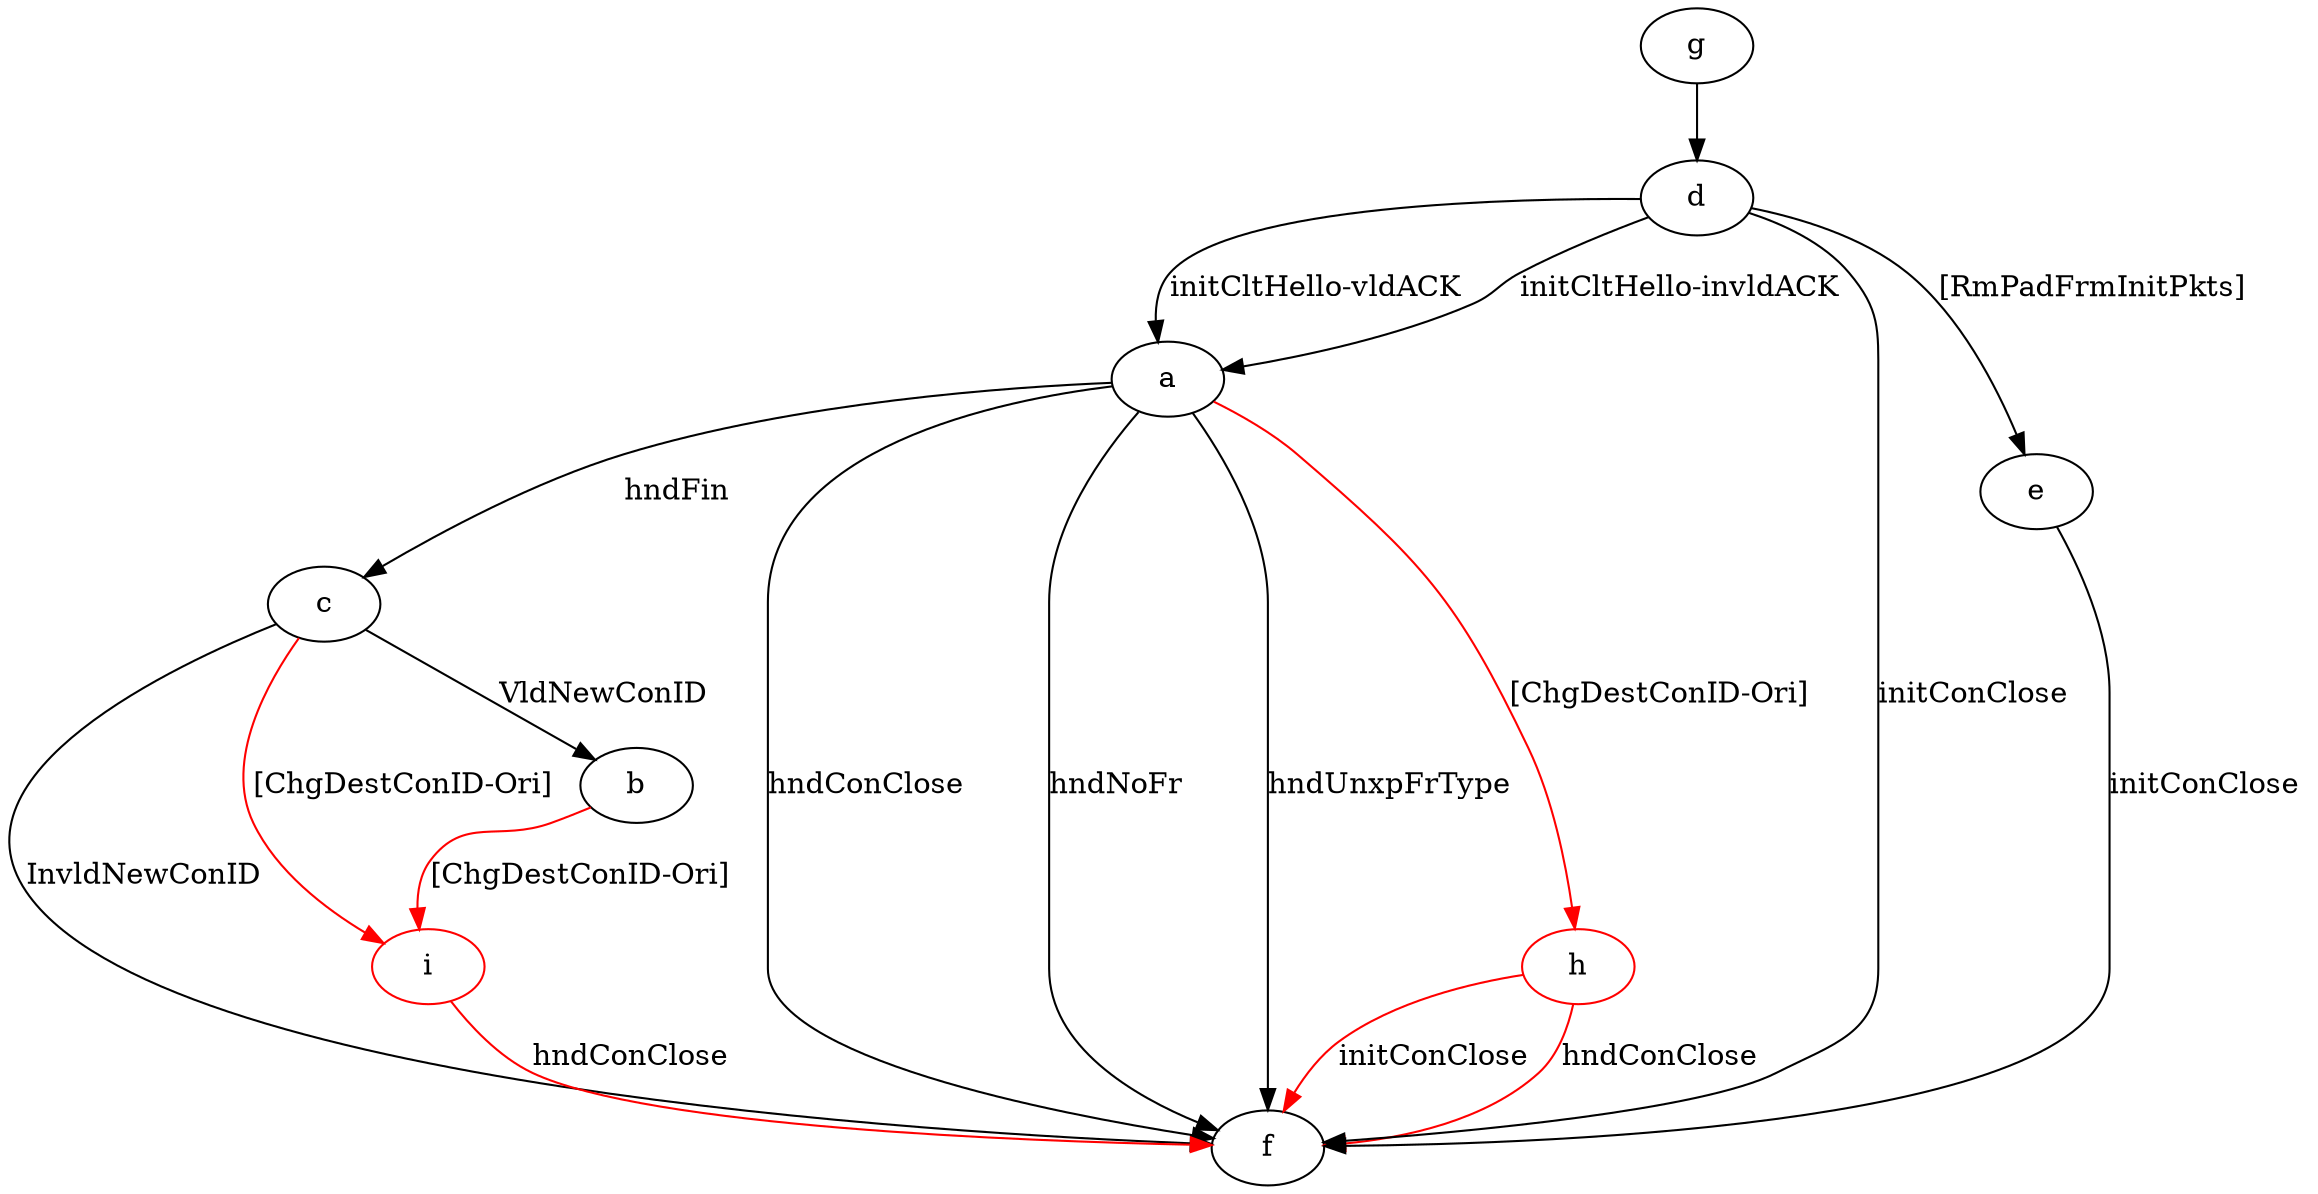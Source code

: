 digraph "" {
	a -> c	[key=0,
		label="hndFin "];
	a -> f	[key=0,
		label="hndConClose "];
	a -> f	[key=1,
		label="hndNoFr "];
	a -> f	[key=2,
		label="hndUnxpFrType "];
	h	[color=red];
	a -> h	[key=0,
		color=red,
		label="[ChgDestConID-Ori] "];
	i	[color=red];
	b -> i	[key=0,
		color=red,
		label="[ChgDestConID-Ori] "];
	c -> b	[key=0,
		label="VldNewConID "];
	c -> f	[key=0,
		label="InvldNewConID "];
	c -> i	[key=0,
		color=red,
		label="[ChgDestConID-Ori] "];
	d -> a	[key=0,
		label="initCltHello-vldACK "];
	d -> a	[key=1,
		label="initCltHello-invldACK "];
	d -> e	[key=0,
		label="[RmPadFrmInitPkts] "];
	d -> f	[key=0,
		label="initConClose "];
	e -> f	[key=0,
		label="initConClose "];
	g -> d	[key=0];
	h -> f	[key=0,
		color=red,
		label="initConClose "];
	h -> f	[key=1,
		color=red,
		label="hndConClose "];
	i -> f	[key=0,
		color=red,
		label="hndConClose "];
}
